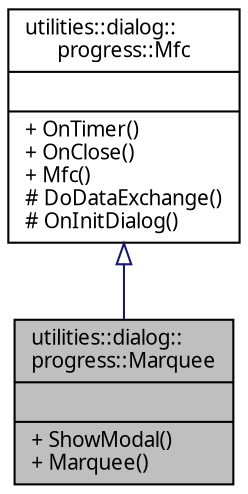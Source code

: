 digraph "utilities::dialog::progress::Marquee"
{
 // INTERACTIVE_SVG=YES
  edge [fontname="Verdana",fontsize="10",labelfontname="Verdana",labelfontsize="10"];
  node [fontname="Verdana",fontsize="10",shape=record];
  Node1 [label="{utilities::dialog::\lprogress::Marquee\n||+ ShowModal()\l+ Marquee()\l}",height=0.2,width=0.4,color="black", fillcolor="grey75", style="filled", fontcolor="black"];
  Node2 -> Node1 [dir="back",color="midnightblue",fontsize="10",style="solid",arrowtail="onormal",fontname="Verdana"];
  Node2 [label="{utilities::dialog::\lprogress::Mfc\n||+ OnTimer()\l+ OnClose()\l+ Mfc()\l# DoDataExchange()\l# OnInitDialog()\l}",height=0.2,width=0.4,color="black", fillcolor="white", style="filled",URL="$classutilities_1_1dialog_1_1progress_1_1_mfc.html",tooltip="Класс входит в Проект Dialog   Класс диалогового окна для отображения процесса на базе MFC..."];
}
